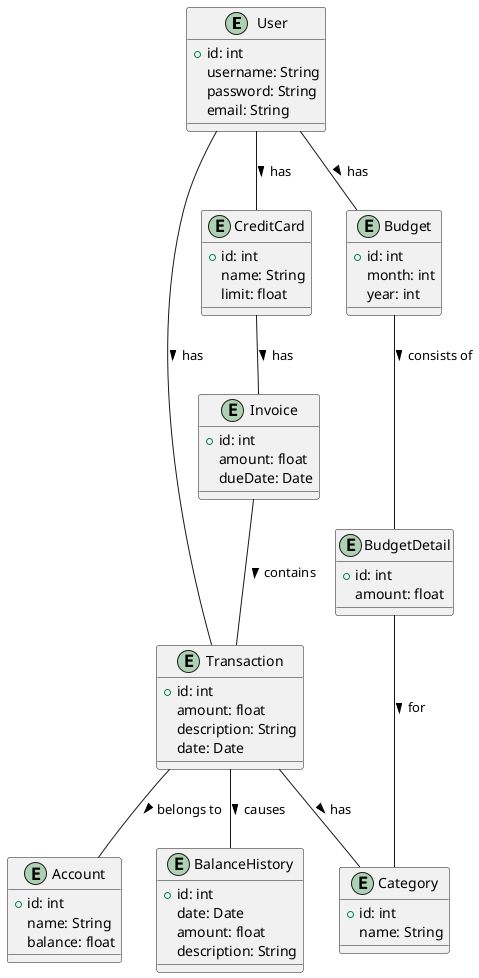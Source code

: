 @startuml ERDiagram

entity "User" as user {
  +id: int
  username: String
  password: String
  email: String
}

entity "Transaction" as transaction {
  +id: int
  amount: float
  description: String
  date: Date
}

entity "Category" as category {
  +id: int
  name: String
}

entity "CreditCard" as creditcard {
  +id: int
  name: String
  limit: float
}

entity "Invoice" as invoice {
  +id: int
  amount: float
  dueDate: Date
}

entity "Budget" as budget {
  +id: int
  month: int
  year: int
}

entity "BudgetDetail" as budgetdetail {
  +id: int
  amount: float
}

entity "Account" as account {
  +id: int
  name: String
  balance: float
}

entity "BalanceHistory" as balancehistory {
  +id: int
  date: Date
  amount: float
  description: String
}

user -- transaction : has >
transaction -- category : has >
transaction -- account : belongs to >
user -- creditcard : has >
creditcard -- invoice : has >
invoice -- transaction : contains >
user -- budget : has >
budget -- budgetdetail : consists of >
budgetdetail -- category : for >
transaction -- balancehistory : causes >
@enduml
